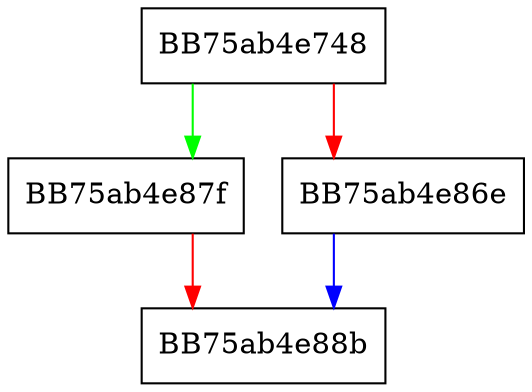 digraph exprCodeBetween {
  node [shape="box"];
  graph [splines=ortho];
  BB75ab4e748 -> BB75ab4e87f [color="green"];
  BB75ab4e748 -> BB75ab4e86e [color="red"];
  BB75ab4e86e -> BB75ab4e88b [color="blue"];
  BB75ab4e87f -> BB75ab4e88b [color="red"];
}